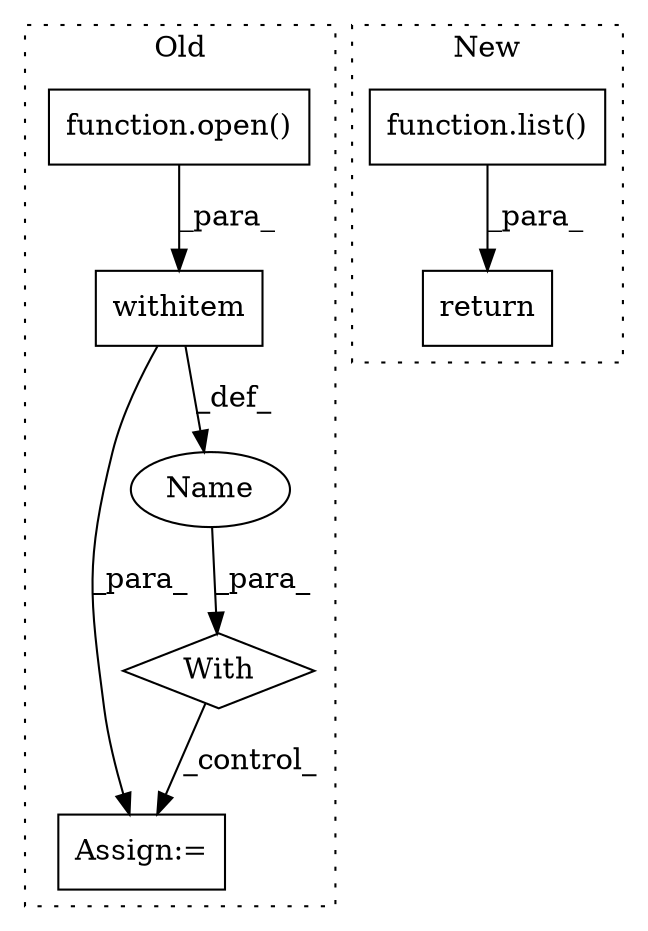 digraph G {
subgraph cluster0 {
1 [label="function.open()" a="75" s="2582,2597" l="5,19" shape="box"];
3 [label="Assign:=" a="68" s="2636" l="3" shape="box"];
4 [label="With" a="39" s="2577,2586" l="5,45" shape="diamond"];
5 [label="Name" a="87" s="2620" l="1" shape="ellipse"];
6 [label="withitem" a="49" s="2582" l="4" shape="box"];
label = "Old";
style="dotted";
}
subgraph cluster1 {
2 [label="function.list()" a="75" s="2665,2688" l="5,1" shape="box"];
7 [label="return" a="93" s="2788" l="7" shape="box"];
label = "New";
style="dotted";
}
1 -> 6 [label="_para_"];
2 -> 7 [label="_para_"];
4 -> 3 [label="_control_"];
5 -> 4 [label="_para_"];
6 -> 5 [label="_def_"];
6 -> 3 [label="_para_"];
}